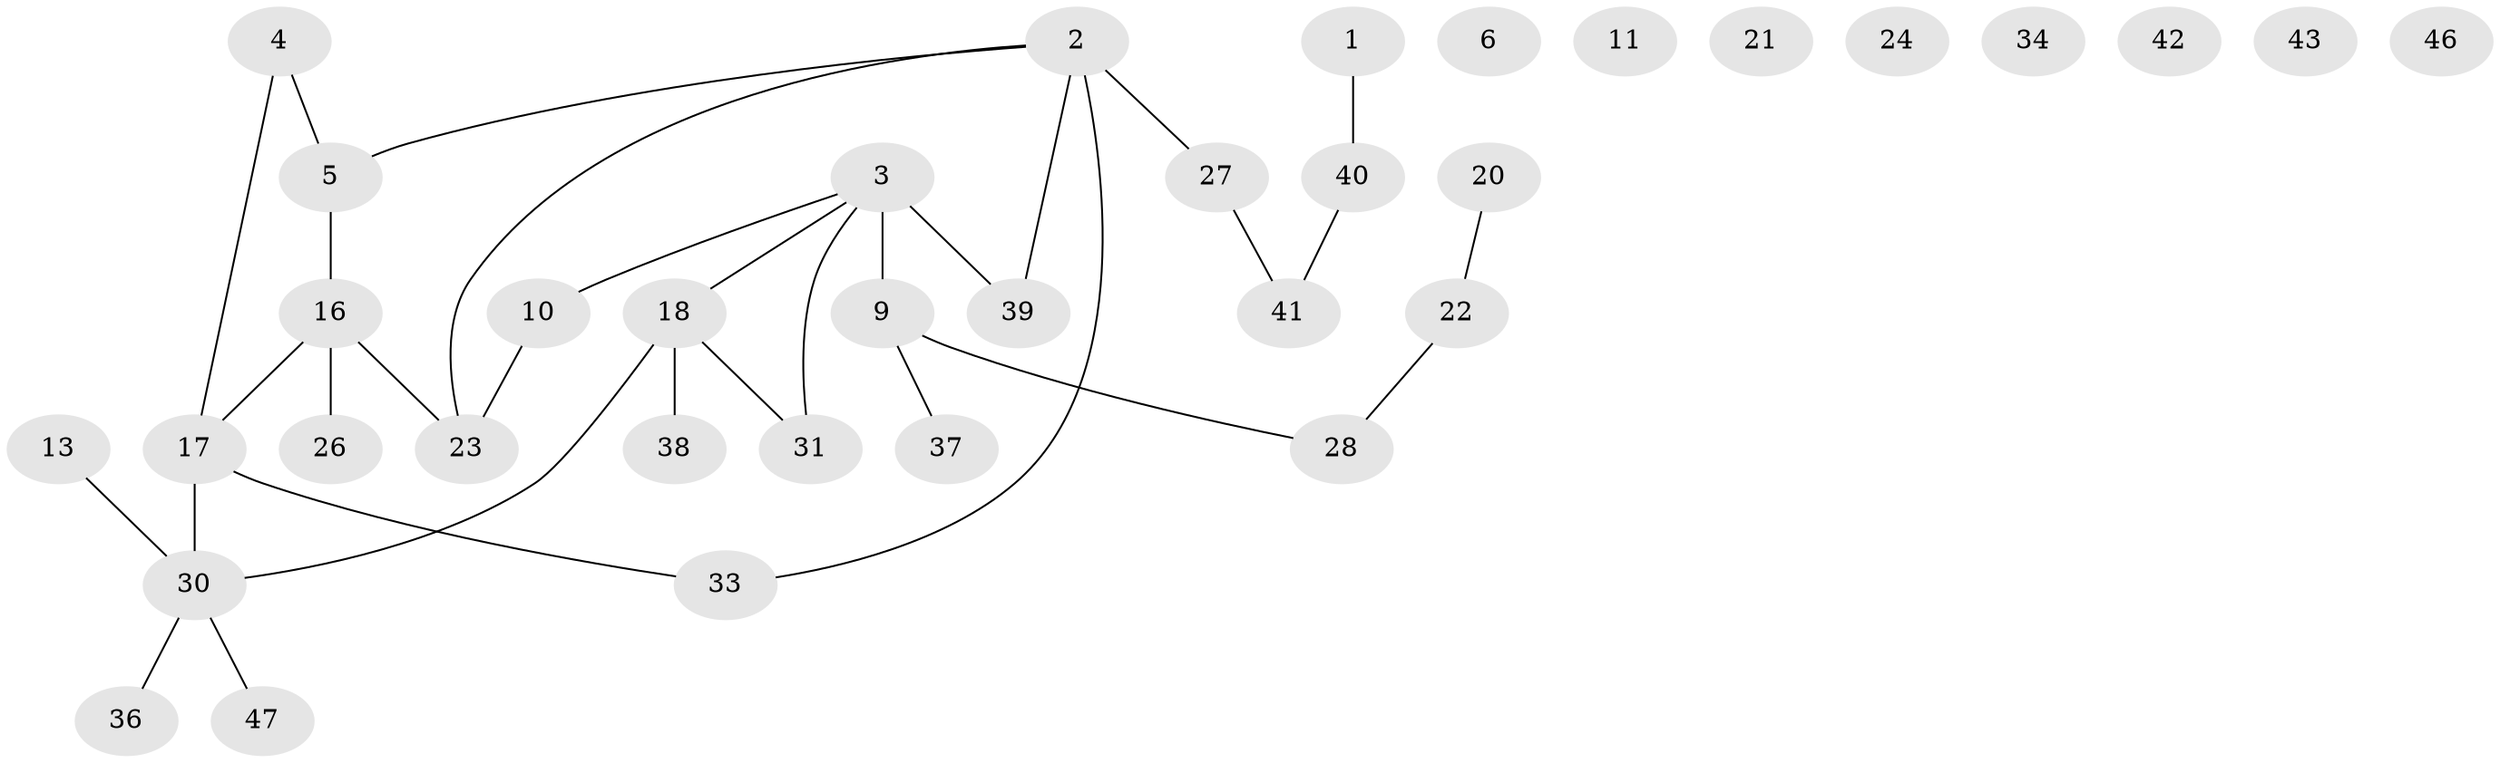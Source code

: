 // original degree distribution, {1: 0.1568627450980392, 4: 0.09803921568627451, 3: 0.1568627450980392, 2: 0.39215686274509803, 0: 0.1568627450980392, 5: 0.0392156862745098}
// Generated by graph-tools (version 1.1) at 2025/16/03/04/25 18:16:33]
// undirected, 35 vertices, 32 edges
graph export_dot {
graph [start="1"]
  node [color=gray90,style=filled];
  1;
  2 [super="+15+49"];
  3 [super="+12+35"];
  4;
  5 [super="+7+8"];
  6;
  9 [super="+14"];
  10;
  11;
  13 [super="+51"];
  16;
  17;
  18 [super="+19+29"];
  20;
  21;
  22 [super="+32"];
  23 [super="+25"];
  24;
  26;
  27;
  28;
  30;
  31;
  33;
  34;
  36 [super="+44"];
  37;
  38;
  39;
  40;
  41;
  42;
  43;
  46;
  47;
  1 -- 40;
  2 -- 27 [weight=2];
  2 -- 23;
  2 -- 39;
  2 -- 33;
  2 -- 5;
  3 -- 10;
  3 -- 18;
  3 -- 39;
  3 -- 31;
  3 -- 9 [weight=3];
  4 -- 17;
  4 -- 5;
  5 -- 16;
  9 -- 28;
  9 -- 37;
  10 -- 23;
  13 -- 30;
  16 -- 17;
  16 -- 26;
  16 -- 23;
  17 -- 30;
  17 -- 33;
  18 -- 31;
  18 -- 38;
  18 -- 30;
  20 -- 22;
  22 -- 28;
  27 -- 41;
  30 -- 47;
  30 -- 36;
  40 -- 41;
}
